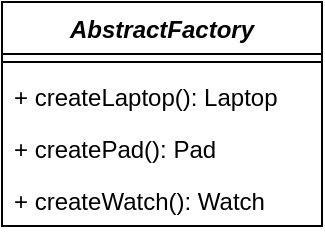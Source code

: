 <mxfile version="24.4.8" type="github">
  <diagram name="第 1 页" id="k9A_Idx7qgCN4CVMMqte">
    <mxGraphModel dx="1042" dy="569" grid="1" gridSize="10" guides="1" tooltips="1" connect="1" arrows="1" fold="1" page="1" pageScale="1" pageWidth="827" pageHeight="1169" math="0" shadow="0">
      <root>
        <mxCell id="0" />
        <mxCell id="1" parent="0" />
        <mxCell id="CJkr2rVhvF7kLKjmWly_-1" value="&lt;i&gt;AbstractFactory&lt;/i&gt;" style="swimlane;fontStyle=1;align=center;verticalAlign=top;childLayout=stackLayout;horizontal=1;startSize=26;horizontalStack=0;resizeParent=1;resizeParentMax=0;resizeLast=0;collapsible=1;marginBottom=0;whiteSpace=wrap;html=1;" vertex="1" parent="1">
          <mxGeometry x="160" y="140" width="160" height="112" as="geometry" />
        </mxCell>
        <mxCell id="CJkr2rVhvF7kLKjmWly_-3" value="" style="line;strokeWidth=1;fillColor=none;align=left;verticalAlign=middle;spacingTop=-1;spacingLeft=3;spacingRight=3;rotatable=0;labelPosition=right;points=[];portConstraint=eastwest;strokeColor=inherit;" vertex="1" parent="CJkr2rVhvF7kLKjmWly_-1">
          <mxGeometry y="26" width="160" height="8" as="geometry" />
        </mxCell>
        <mxCell id="CJkr2rVhvF7kLKjmWly_-4" value="+ createLaptop(): Laptop" style="text;strokeColor=none;fillColor=none;align=left;verticalAlign=top;spacingLeft=4;spacingRight=4;overflow=hidden;rotatable=0;points=[[0,0.5],[1,0.5]];portConstraint=eastwest;whiteSpace=wrap;html=1;" vertex="1" parent="CJkr2rVhvF7kLKjmWly_-1">
          <mxGeometry y="34" width="160" height="26" as="geometry" />
        </mxCell>
        <mxCell id="CJkr2rVhvF7kLKjmWly_-5" value="+ createPad(): Pad" style="text;strokeColor=none;fillColor=none;align=left;verticalAlign=top;spacingLeft=4;spacingRight=4;overflow=hidden;rotatable=0;points=[[0,0.5],[1,0.5]];portConstraint=eastwest;whiteSpace=wrap;html=1;" vertex="1" parent="CJkr2rVhvF7kLKjmWly_-1">
          <mxGeometry y="60" width="160" height="26" as="geometry" />
        </mxCell>
        <mxCell id="CJkr2rVhvF7kLKjmWly_-6" value="+ createWatch(): Watch" style="text;strokeColor=none;fillColor=none;align=left;verticalAlign=top;spacingLeft=4;spacingRight=4;overflow=hidden;rotatable=0;points=[[0,0.5],[1,0.5]];portConstraint=eastwest;whiteSpace=wrap;html=1;" vertex="1" parent="CJkr2rVhvF7kLKjmWly_-1">
          <mxGeometry y="86" width="160" height="26" as="geometry" />
        </mxCell>
      </root>
    </mxGraphModel>
  </diagram>
</mxfile>
